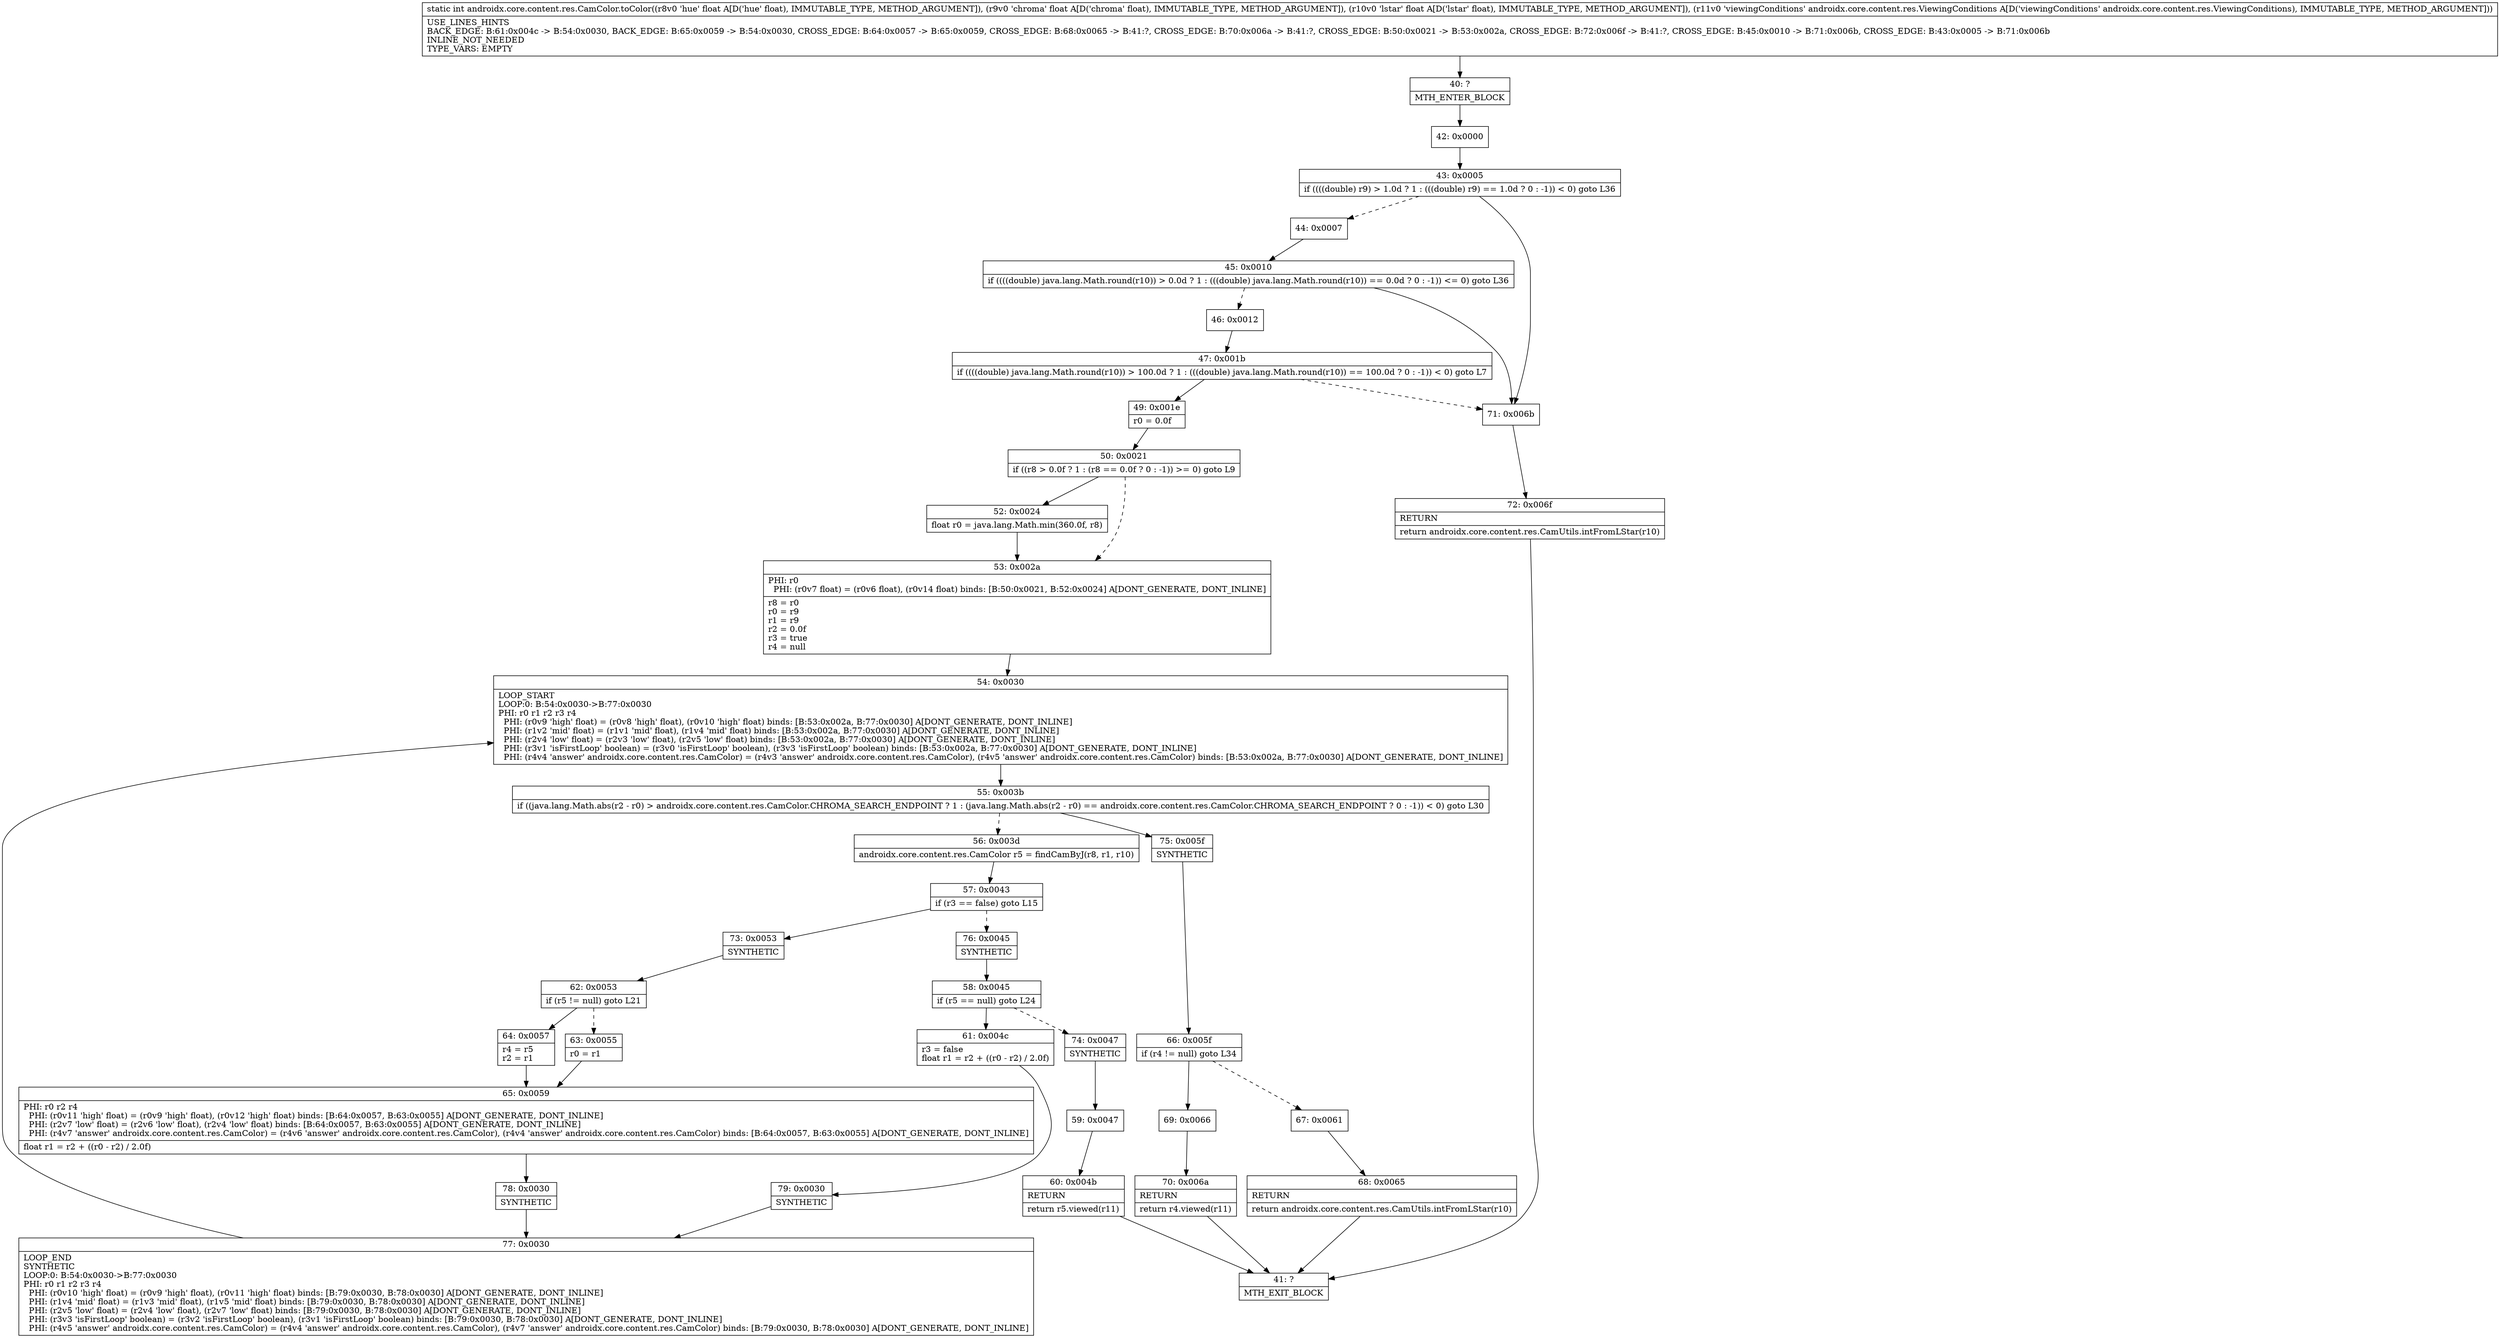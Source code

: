 digraph "CFG forandroidx.core.content.res.CamColor.toColor(FFFLandroidx\/core\/content\/res\/ViewingConditions;)I" {
Node_40 [shape=record,label="{40\:\ ?|MTH_ENTER_BLOCK\l}"];
Node_42 [shape=record,label="{42\:\ 0x0000}"];
Node_43 [shape=record,label="{43\:\ 0x0005|if ((((double) r9) \> 1.0d ? 1 : (((double) r9) == 1.0d ? 0 : \-1)) \< 0) goto L36\l}"];
Node_44 [shape=record,label="{44\:\ 0x0007}"];
Node_45 [shape=record,label="{45\:\ 0x0010|if ((((double) java.lang.Math.round(r10)) \> 0.0d ? 1 : (((double) java.lang.Math.round(r10)) == 0.0d ? 0 : \-1)) \<= 0) goto L36\l}"];
Node_46 [shape=record,label="{46\:\ 0x0012}"];
Node_47 [shape=record,label="{47\:\ 0x001b|if ((((double) java.lang.Math.round(r10)) \> 100.0d ? 1 : (((double) java.lang.Math.round(r10)) == 100.0d ? 0 : \-1)) \< 0) goto L7\l}"];
Node_49 [shape=record,label="{49\:\ 0x001e|r0 = 0.0f\l}"];
Node_50 [shape=record,label="{50\:\ 0x0021|if ((r8 \> 0.0f ? 1 : (r8 == 0.0f ? 0 : \-1)) \>= 0) goto L9\l}"];
Node_52 [shape=record,label="{52\:\ 0x0024|float r0 = java.lang.Math.min(360.0f, r8)\l}"];
Node_53 [shape=record,label="{53\:\ 0x002a|PHI: r0 \l  PHI: (r0v7 float) = (r0v6 float), (r0v14 float) binds: [B:50:0x0021, B:52:0x0024] A[DONT_GENERATE, DONT_INLINE]\l|r8 = r0\lr0 = r9\lr1 = r9\lr2 = 0.0f\lr3 = true\lr4 = null\l}"];
Node_54 [shape=record,label="{54\:\ 0x0030|LOOP_START\lLOOP:0: B:54:0x0030\-\>B:77:0x0030\lPHI: r0 r1 r2 r3 r4 \l  PHI: (r0v9 'high' float) = (r0v8 'high' float), (r0v10 'high' float) binds: [B:53:0x002a, B:77:0x0030] A[DONT_GENERATE, DONT_INLINE]\l  PHI: (r1v2 'mid' float) = (r1v1 'mid' float), (r1v4 'mid' float) binds: [B:53:0x002a, B:77:0x0030] A[DONT_GENERATE, DONT_INLINE]\l  PHI: (r2v4 'low' float) = (r2v3 'low' float), (r2v5 'low' float) binds: [B:53:0x002a, B:77:0x0030] A[DONT_GENERATE, DONT_INLINE]\l  PHI: (r3v1 'isFirstLoop' boolean) = (r3v0 'isFirstLoop' boolean), (r3v3 'isFirstLoop' boolean) binds: [B:53:0x002a, B:77:0x0030] A[DONT_GENERATE, DONT_INLINE]\l  PHI: (r4v4 'answer' androidx.core.content.res.CamColor) = (r4v3 'answer' androidx.core.content.res.CamColor), (r4v5 'answer' androidx.core.content.res.CamColor) binds: [B:53:0x002a, B:77:0x0030] A[DONT_GENERATE, DONT_INLINE]\l}"];
Node_55 [shape=record,label="{55\:\ 0x003b|if ((java.lang.Math.abs(r2 \- r0) \> androidx.core.content.res.CamColor.CHROMA_SEARCH_ENDPOINT ? 1 : (java.lang.Math.abs(r2 \- r0) == androidx.core.content.res.CamColor.CHROMA_SEARCH_ENDPOINT ? 0 : \-1)) \< 0) goto L30\l}"];
Node_56 [shape=record,label="{56\:\ 0x003d|androidx.core.content.res.CamColor r5 = findCamByJ(r8, r1, r10)\l}"];
Node_57 [shape=record,label="{57\:\ 0x0043|if (r3 == false) goto L15\l}"];
Node_73 [shape=record,label="{73\:\ 0x0053|SYNTHETIC\l}"];
Node_62 [shape=record,label="{62\:\ 0x0053|if (r5 != null) goto L21\l}"];
Node_63 [shape=record,label="{63\:\ 0x0055|r0 = r1\l}"];
Node_65 [shape=record,label="{65\:\ 0x0059|PHI: r0 r2 r4 \l  PHI: (r0v11 'high' float) = (r0v9 'high' float), (r0v12 'high' float) binds: [B:64:0x0057, B:63:0x0055] A[DONT_GENERATE, DONT_INLINE]\l  PHI: (r2v7 'low' float) = (r2v6 'low' float), (r2v4 'low' float) binds: [B:64:0x0057, B:63:0x0055] A[DONT_GENERATE, DONT_INLINE]\l  PHI: (r4v7 'answer' androidx.core.content.res.CamColor) = (r4v6 'answer' androidx.core.content.res.CamColor), (r4v4 'answer' androidx.core.content.res.CamColor) binds: [B:64:0x0057, B:63:0x0055] A[DONT_GENERATE, DONT_INLINE]\l|float r1 = r2 + ((r0 \- r2) \/ 2.0f)\l}"];
Node_78 [shape=record,label="{78\:\ 0x0030|SYNTHETIC\l}"];
Node_77 [shape=record,label="{77\:\ 0x0030|LOOP_END\lSYNTHETIC\lLOOP:0: B:54:0x0030\-\>B:77:0x0030\lPHI: r0 r1 r2 r3 r4 \l  PHI: (r0v10 'high' float) = (r0v9 'high' float), (r0v11 'high' float) binds: [B:79:0x0030, B:78:0x0030] A[DONT_GENERATE, DONT_INLINE]\l  PHI: (r1v4 'mid' float) = (r1v3 'mid' float), (r1v5 'mid' float) binds: [B:79:0x0030, B:78:0x0030] A[DONT_GENERATE, DONT_INLINE]\l  PHI: (r2v5 'low' float) = (r2v4 'low' float), (r2v7 'low' float) binds: [B:79:0x0030, B:78:0x0030] A[DONT_GENERATE, DONT_INLINE]\l  PHI: (r3v3 'isFirstLoop' boolean) = (r3v2 'isFirstLoop' boolean), (r3v1 'isFirstLoop' boolean) binds: [B:79:0x0030, B:78:0x0030] A[DONT_GENERATE, DONT_INLINE]\l  PHI: (r4v5 'answer' androidx.core.content.res.CamColor) = (r4v4 'answer' androidx.core.content.res.CamColor), (r4v7 'answer' androidx.core.content.res.CamColor) binds: [B:79:0x0030, B:78:0x0030] A[DONT_GENERATE, DONT_INLINE]\l}"];
Node_64 [shape=record,label="{64\:\ 0x0057|r4 = r5\lr2 = r1\l}"];
Node_76 [shape=record,label="{76\:\ 0x0045|SYNTHETIC\l}"];
Node_58 [shape=record,label="{58\:\ 0x0045|if (r5 == null) goto L24\l}"];
Node_61 [shape=record,label="{61\:\ 0x004c|r3 = false\lfloat r1 = r2 + ((r0 \- r2) \/ 2.0f)\l}"];
Node_79 [shape=record,label="{79\:\ 0x0030|SYNTHETIC\l}"];
Node_74 [shape=record,label="{74\:\ 0x0047|SYNTHETIC\l}"];
Node_59 [shape=record,label="{59\:\ 0x0047}"];
Node_60 [shape=record,label="{60\:\ 0x004b|RETURN\l|return r5.viewed(r11)\l}"];
Node_41 [shape=record,label="{41\:\ ?|MTH_EXIT_BLOCK\l}"];
Node_75 [shape=record,label="{75\:\ 0x005f|SYNTHETIC\l}"];
Node_66 [shape=record,label="{66\:\ 0x005f|if (r4 != null) goto L34\l}"];
Node_67 [shape=record,label="{67\:\ 0x0061}"];
Node_68 [shape=record,label="{68\:\ 0x0065|RETURN\l|return androidx.core.content.res.CamUtils.intFromLStar(r10)\l}"];
Node_69 [shape=record,label="{69\:\ 0x0066}"];
Node_70 [shape=record,label="{70\:\ 0x006a|RETURN\l|return r4.viewed(r11)\l}"];
Node_71 [shape=record,label="{71\:\ 0x006b}"];
Node_72 [shape=record,label="{72\:\ 0x006f|RETURN\l|return androidx.core.content.res.CamUtils.intFromLStar(r10)\l}"];
MethodNode[shape=record,label="{static int androidx.core.content.res.CamColor.toColor((r8v0 'hue' float A[D('hue' float), IMMUTABLE_TYPE, METHOD_ARGUMENT]), (r9v0 'chroma' float A[D('chroma' float), IMMUTABLE_TYPE, METHOD_ARGUMENT]), (r10v0 'lstar' float A[D('lstar' float), IMMUTABLE_TYPE, METHOD_ARGUMENT]), (r11v0 'viewingConditions' androidx.core.content.res.ViewingConditions A[D('viewingConditions' androidx.core.content.res.ViewingConditions), IMMUTABLE_TYPE, METHOD_ARGUMENT]))  | USE_LINES_HINTS\lBACK_EDGE: B:61:0x004c \-\> B:54:0x0030, BACK_EDGE: B:65:0x0059 \-\> B:54:0x0030, CROSS_EDGE: B:64:0x0057 \-\> B:65:0x0059, CROSS_EDGE: B:68:0x0065 \-\> B:41:?, CROSS_EDGE: B:70:0x006a \-\> B:41:?, CROSS_EDGE: B:50:0x0021 \-\> B:53:0x002a, CROSS_EDGE: B:72:0x006f \-\> B:41:?, CROSS_EDGE: B:45:0x0010 \-\> B:71:0x006b, CROSS_EDGE: B:43:0x0005 \-\> B:71:0x006b\lINLINE_NOT_NEEDED\lTYPE_VARS: EMPTY\l}"];
MethodNode -> Node_40;Node_40 -> Node_42;
Node_42 -> Node_43;
Node_43 -> Node_44[style=dashed];
Node_43 -> Node_71;
Node_44 -> Node_45;
Node_45 -> Node_46[style=dashed];
Node_45 -> Node_71;
Node_46 -> Node_47;
Node_47 -> Node_49;
Node_47 -> Node_71[style=dashed];
Node_49 -> Node_50;
Node_50 -> Node_52;
Node_50 -> Node_53[style=dashed];
Node_52 -> Node_53;
Node_53 -> Node_54;
Node_54 -> Node_55;
Node_55 -> Node_56[style=dashed];
Node_55 -> Node_75;
Node_56 -> Node_57;
Node_57 -> Node_73;
Node_57 -> Node_76[style=dashed];
Node_73 -> Node_62;
Node_62 -> Node_63[style=dashed];
Node_62 -> Node_64;
Node_63 -> Node_65;
Node_65 -> Node_78;
Node_78 -> Node_77;
Node_77 -> Node_54;
Node_64 -> Node_65;
Node_76 -> Node_58;
Node_58 -> Node_61;
Node_58 -> Node_74[style=dashed];
Node_61 -> Node_79;
Node_79 -> Node_77;
Node_74 -> Node_59;
Node_59 -> Node_60;
Node_60 -> Node_41;
Node_75 -> Node_66;
Node_66 -> Node_67[style=dashed];
Node_66 -> Node_69;
Node_67 -> Node_68;
Node_68 -> Node_41;
Node_69 -> Node_70;
Node_70 -> Node_41;
Node_71 -> Node_72;
Node_72 -> Node_41;
}

